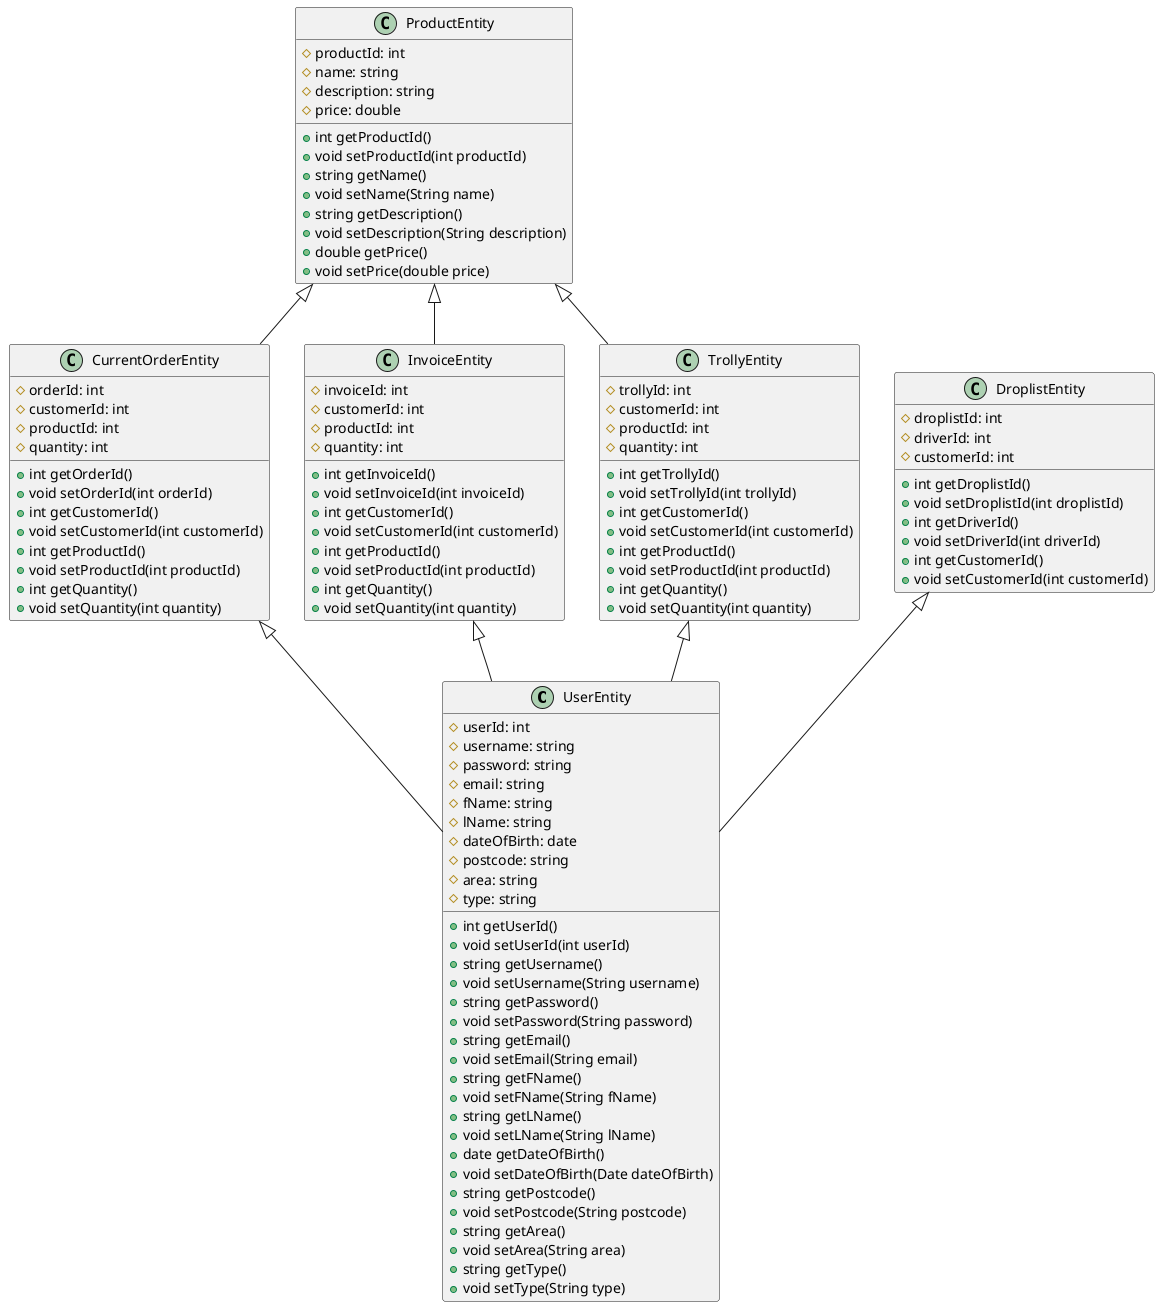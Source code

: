 @startuml
'https://plantuml.com/class-diagram
class UserEntity {
    #userId: int
    #username: string
    #password: string
    #email: string
    #fName: string
    #lName: string
    #dateOfBirth: date
    #postcode: string
    #area: string
    #type: string
    +int getUserId()
    +void setUserId(int userId)
    +string getUsername()
    +void setUsername(String username)
    +string getPassword()
    +void setPassword(String password)
    +string getEmail()
    +void setEmail(String email)
    +string getFName()
    +void setFName(String fName)
    +string getLName()
    +void setLName(String lName)
    +date getDateOfBirth()
    +void setDateOfBirth(Date dateOfBirth)
    +string getPostcode()
    +void setPostcode(String postcode)
    +string getArea()
    +void setArea(String area)
    +string getType()
    +void setType(String type)
}

class CurrentOrderEntity {
    #orderId: int
    #customerId: int
    #productId: int
    #quantity: int
    +int getOrderId()
    +void setOrderId(int orderId)
    +int getCustomerId()
    +void setCustomerId(int customerId)
    +int getProductId()
    +void setProductId(int productId)
    +int getQuantity()
    +void setQuantity(int quantity)
}

class InvoiceEntity {
    #invoiceId: int
    #customerId: int
    #productId: int
    #quantity: int
    +int getInvoiceId()
    +void setInvoiceId(int invoiceId)
    +int getCustomerId()
    +void setCustomerId(int customerId)
    +int getProductId()
    +void setProductId(int productId)
    +int getQuantity()
    +void setQuantity(int quantity)
}

class TrollyEntity  {
    #trollyId: int
    #customerId: int
    #productId: int
    #quantity: int
    +int getTrollyId()
    +void setTrollyId(int trollyId)
    +int getCustomerId()
    +void setCustomerId(int customerId)
    +int getProductId()
    +void setProductId(int productId)
    +int getQuantity()
    +void setQuantity(int quantity)
}

class DroplistEntity {
    #droplistId: int
    #driverId: int
    #customerId: int
    +int getDroplistId()
    +void setDroplistId(int droplistId)
    +int getDriverId()
    +void setDriverId(int driverId)
    +int getCustomerId()
    +void setCustomerId(int customerId)
}

class ProductEntity {
    #productId: int
    #name: string
    #description: string
    #price: double
    +int getProductId()
    +void setProductId(int productId)
    +string getName()
    +void setName(String name)
    +string getDescription()
    +void setDescription(String description)
    +double getPrice()
    +void setPrice(double price)

}

InvoiceEntity <|-- UserEntity
CurrentOrderEntity <|-- UserEntity
TrollyEntity <|-- UserEntity
DroplistEntity <|-- UserEntity
ProductEntity <|-- CurrentOrderEntity
ProductEntity <|-- TrollyEntity
ProductEntity <|-- InvoiceEntity

@enduml